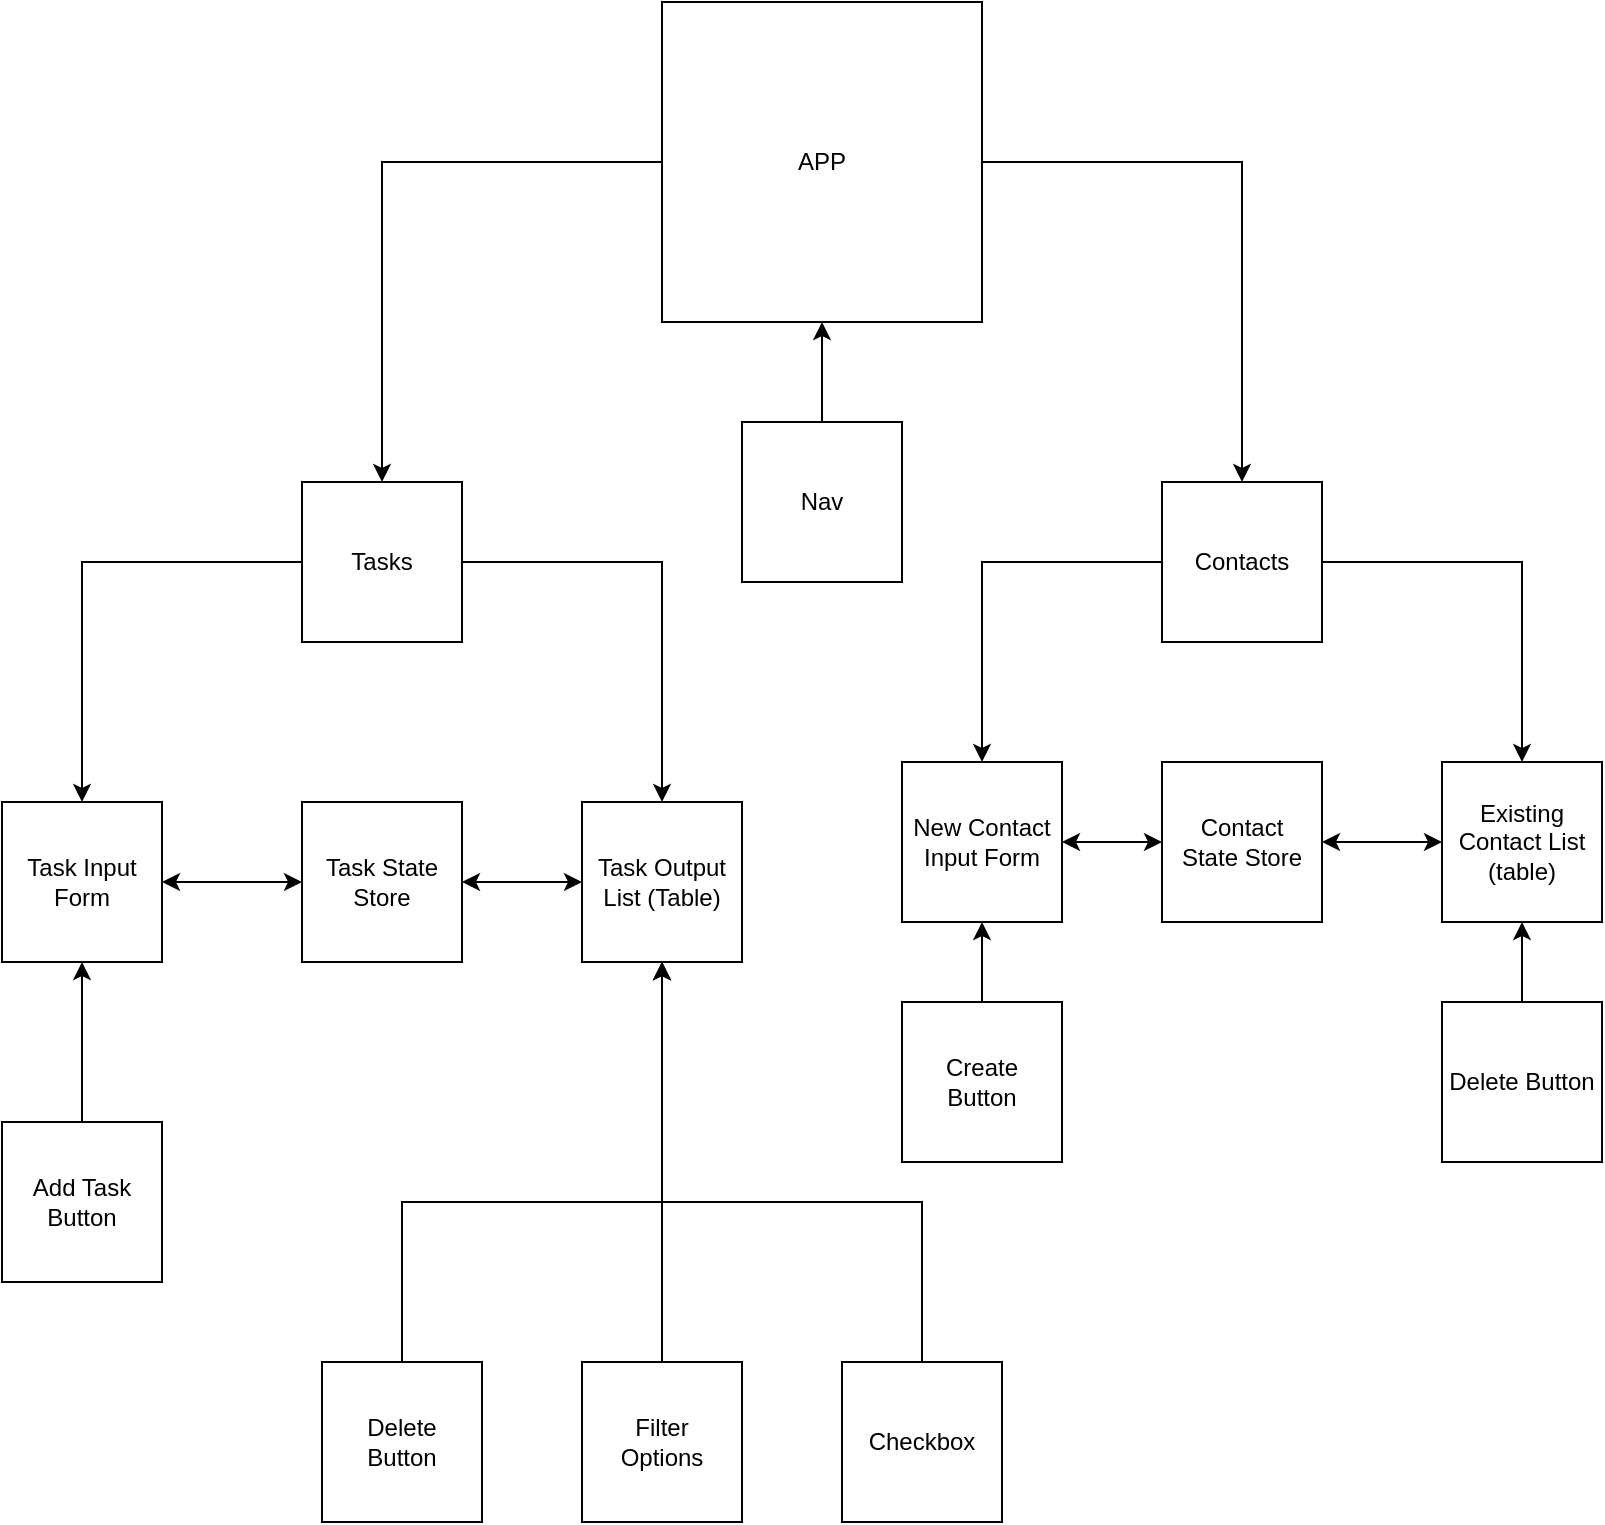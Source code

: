 <mxfile version="13.6.2" type="device"><diagram id="d2eIyLZye_pI8g9cqlCo" name="Page-1"><mxGraphModel dx="1088" dy="880" grid="1" gridSize="10" guides="1" tooltips="1" connect="1" arrows="1" fold="1" page="1" pageScale="1" pageWidth="850" pageHeight="1100" math="0" shadow="0"><root><mxCell id="0"/><mxCell id="1" parent="0"/><mxCell id="rnkXtDbS5vjkfkbmntR7-7" style="edgeStyle=orthogonalEdgeStyle;rounded=0;orthogonalLoop=1;jettySize=auto;html=1;" parent="1" source="rnkXtDbS5vjkfkbmntR7-1" target="rnkXtDbS5vjkfkbmntR7-2" edge="1"><mxGeometry relative="1" as="geometry"/></mxCell><mxCell id="rnkXtDbS5vjkfkbmntR7-9" style="edgeStyle=orthogonalEdgeStyle;rounded=0;orthogonalLoop=1;jettySize=auto;html=1;exitX=1;exitY=0.5;exitDx=0;exitDy=0;" parent="1" source="rnkXtDbS5vjkfkbmntR7-1" target="rnkXtDbS5vjkfkbmntR7-8" edge="1"><mxGeometry relative="1" as="geometry"/></mxCell><mxCell id="rnkXtDbS5vjkfkbmntR7-1" value="APP" style="whiteSpace=wrap;html=1;aspect=fixed;" parent="1" vertex="1"><mxGeometry x="350" y="40" width="160" height="160" as="geometry"/></mxCell><mxCell id="wlXzrPWfdcKvchAwhDsV-18" style="edgeStyle=orthogonalEdgeStyle;rounded=0;orthogonalLoop=1;jettySize=auto;html=1;exitX=0;exitY=0.5;exitDx=0;exitDy=0;" edge="1" parent="1" source="rnkXtDbS5vjkfkbmntR7-2" target="wlXzrPWfdcKvchAwhDsV-4"><mxGeometry relative="1" as="geometry"/></mxCell><mxCell id="wlXzrPWfdcKvchAwhDsV-19" style="edgeStyle=orthogonalEdgeStyle;rounded=0;orthogonalLoop=1;jettySize=auto;html=1;exitX=1;exitY=0.5;exitDx=0;exitDy=0;" edge="1" parent="1" source="rnkXtDbS5vjkfkbmntR7-2" target="rnkXtDbS5vjkfkbmntR7-22"><mxGeometry relative="1" as="geometry"/></mxCell><mxCell id="rnkXtDbS5vjkfkbmntR7-2" value="Tasks" style="whiteSpace=wrap;html=1;aspect=fixed;" parent="1" vertex="1"><mxGeometry x="170" y="280" width="80" height="80" as="geometry"/></mxCell><mxCell id="rnkXtDbS5vjkfkbmntR7-4" value="Task State&lt;br&gt;Store" style="whiteSpace=wrap;html=1;aspect=fixed;" parent="1" vertex="1"><mxGeometry x="170" y="440" width="80" height="80" as="geometry"/></mxCell><mxCell id="rnkXtDbS5vjkfkbmntR7-13" style="edgeStyle=orthogonalEdgeStyle;rounded=0;orthogonalLoop=1;jettySize=auto;html=1;exitX=0;exitY=0.5;exitDx=0;exitDy=0;" parent="1" source="rnkXtDbS5vjkfkbmntR7-8" target="rnkXtDbS5vjkfkbmntR7-12" edge="1"><mxGeometry relative="1" as="geometry"/></mxCell><mxCell id="rnkXtDbS5vjkfkbmntR7-14" style="edgeStyle=orthogonalEdgeStyle;rounded=0;orthogonalLoop=1;jettySize=auto;html=1;exitX=1;exitY=0.5;exitDx=0;exitDy=0;entryX=0.5;entryY=0;entryDx=0;entryDy=0;" parent="1" source="rnkXtDbS5vjkfkbmntR7-8" target="rnkXtDbS5vjkfkbmntR7-10" edge="1"><mxGeometry relative="1" as="geometry"/></mxCell><mxCell id="rnkXtDbS5vjkfkbmntR7-8" value="Contacts" style="whiteSpace=wrap;html=1;aspect=fixed;" parent="1" vertex="1"><mxGeometry x="600" y="280" width="80" height="80" as="geometry"/></mxCell><mxCell id="rnkXtDbS5vjkfkbmntR7-10" value="Existing&lt;br&gt;Contact List&lt;br&gt;(table)" style="whiteSpace=wrap;html=1;aspect=fixed;" parent="1" vertex="1"><mxGeometry x="740" y="420" width="80" height="80" as="geometry"/></mxCell><mxCell id="rnkXtDbS5vjkfkbmntR7-12" value="New Contact Input Form" style="whiteSpace=wrap;html=1;aspect=fixed;" parent="1" vertex="1"><mxGeometry x="470" y="420" width="80" height="80" as="geometry"/></mxCell><mxCell id="rnkXtDbS5vjkfkbmntR7-22" value="Task Output&lt;br&gt;List (Table)" style="whiteSpace=wrap;html=1;aspect=fixed;" parent="1" vertex="1"><mxGeometry x="310" y="440" width="80" height="80" as="geometry"/></mxCell><mxCell id="wlXzrPWfdcKvchAwhDsV-21" style="edgeStyle=orthogonalEdgeStyle;rounded=0;orthogonalLoop=1;jettySize=auto;html=1;exitX=0.5;exitY=0;exitDx=0;exitDy=0;entryX=0.5;entryY=1;entryDx=0;entryDy=0;" edge="1" parent="1" source="wlXzrPWfdcKvchAwhDsV-1" target="rnkXtDbS5vjkfkbmntR7-22"><mxGeometry relative="1" as="geometry"><Array as="points"><mxPoint x="480" y="640"/><mxPoint x="350" y="640"/></Array></mxGeometry></mxCell><mxCell id="wlXzrPWfdcKvchAwhDsV-1" value="Checkbox" style="whiteSpace=wrap;html=1;aspect=fixed;" vertex="1" parent="1"><mxGeometry x="440" y="720" width="80" height="80" as="geometry"/></mxCell><mxCell id="wlXzrPWfdcKvchAwhDsV-12" style="edgeStyle=orthogonalEdgeStyle;rounded=0;orthogonalLoop=1;jettySize=auto;html=1;exitX=0.5;exitY=0;exitDx=0;exitDy=0;entryX=0.5;entryY=1;entryDx=0;entryDy=0;" edge="1" parent="1" source="wlXzrPWfdcKvchAwhDsV-2" target="rnkXtDbS5vjkfkbmntR7-22"><mxGeometry relative="1" as="geometry"><Array as="points"><mxPoint x="220" y="640"/><mxPoint x="350" y="640"/></Array></mxGeometry></mxCell><mxCell id="wlXzrPWfdcKvchAwhDsV-2" value="Delete&lt;br&gt;Button" style="whiteSpace=wrap;html=1;aspect=fixed;" vertex="1" parent="1"><mxGeometry x="180" y="720" width="80" height="80" as="geometry"/></mxCell><mxCell id="wlXzrPWfdcKvchAwhDsV-29" style="edgeStyle=orthogonalEdgeStyle;rounded=0;orthogonalLoop=1;jettySize=auto;html=1;exitX=0.5;exitY=0;exitDx=0;exitDy=0;entryX=0.5;entryY=1;entryDx=0;entryDy=0;" edge="1" parent="1" source="wlXzrPWfdcKvchAwhDsV-3" target="rnkXtDbS5vjkfkbmntR7-22"><mxGeometry relative="1" as="geometry"/></mxCell><mxCell id="wlXzrPWfdcKvchAwhDsV-3" value="Filter&lt;br&gt;Options" style="whiteSpace=wrap;html=1;aspect=fixed;" vertex="1" parent="1"><mxGeometry x="310" y="720" width="80" height="80" as="geometry"/></mxCell><mxCell id="wlXzrPWfdcKvchAwhDsV-4" value="Task Input&lt;br&gt;Form" style="whiteSpace=wrap;html=1;aspect=fixed;" vertex="1" parent="1"><mxGeometry x="20" y="440" width="80" height="80" as="geometry"/></mxCell><mxCell id="wlXzrPWfdcKvchAwhDsV-24" style="edgeStyle=orthogonalEdgeStyle;rounded=0;orthogonalLoop=1;jettySize=auto;html=1;exitX=0.5;exitY=0;exitDx=0;exitDy=0;entryX=0.5;entryY=1;entryDx=0;entryDy=0;" edge="1" parent="1" source="wlXzrPWfdcKvchAwhDsV-14" target="rnkXtDbS5vjkfkbmntR7-12"><mxGeometry relative="1" as="geometry"/></mxCell><mxCell id="wlXzrPWfdcKvchAwhDsV-14" value="Create&lt;br&gt;Button" style="whiteSpace=wrap;html=1;aspect=fixed;" vertex="1" parent="1"><mxGeometry x="470" y="540" width="80" height="80" as="geometry"/></mxCell><mxCell id="wlXzrPWfdcKvchAwhDsV-25" style="edgeStyle=orthogonalEdgeStyle;rounded=0;orthogonalLoop=1;jettySize=auto;html=1;exitX=0.5;exitY=0;exitDx=0;exitDy=0;entryX=0.5;entryY=1;entryDx=0;entryDy=0;" edge="1" parent="1" source="wlXzrPWfdcKvchAwhDsV-15" target="rnkXtDbS5vjkfkbmntR7-10"><mxGeometry relative="1" as="geometry"/></mxCell><mxCell id="wlXzrPWfdcKvchAwhDsV-15" value="Delete Button" style="whiteSpace=wrap;html=1;aspect=fixed;" vertex="1" parent="1"><mxGeometry x="740" y="540" width="80" height="80" as="geometry"/></mxCell><mxCell id="wlXzrPWfdcKvchAwhDsV-30" style="edgeStyle=orthogonalEdgeStyle;rounded=0;orthogonalLoop=1;jettySize=auto;html=1;exitX=0.5;exitY=0;exitDx=0;exitDy=0;entryX=0.5;entryY=1;entryDx=0;entryDy=0;" edge="1" parent="1" source="wlXzrPWfdcKvchAwhDsV-22" target="wlXzrPWfdcKvchAwhDsV-4"><mxGeometry relative="1" as="geometry"/></mxCell><mxCell id="wlXzrPWfdcKvchAwhDsV-22" value="Add Task&lt;br&gt;Button" style="whiteSpace=wrap;html=1;aspect=fixed;" vertex="1" parent="1"><mxGeometry x="20" y="600" width="80" height="80" as="geometry"/></mxCell><mxCell id="wlXzrPWfdcKvchAwhDsV-26" value="Contact&lt;br&gt;State Store" style="whiteSpace=wrap;html=1;aspect=fixed;" vertex="1" parent="1"><mxGeometry x="600" y="420" width="80" height="80" as="geometry"/></mxCell><mxCell id="wlXzrPWfdcKvchAwhDsV-27" value="" style="endArrow=classic;startArrow=classic;html=1;entryX=0;entryY=0.5;entryDx=0;entryDy=0;exitX=1;exitY=0.5;exitDx=0;exitDy=0;" edge="1" parent="1" source="rnkXtDbS5vjkfkbmntR7-12" target="wlXzrPWfdcKvchAwhDsV-26"><mxGeometry width="50" height="50" relative="1" as="geometry"><mxPoint x="360" y="570" as="sourcePoint"/><mxPoint x="410" y="520" as="targetPoint"/></mxGeometry></mxCell><mxCell id="wlXzrPWfdcKvchAwhDsV-28" value="" style="endArrow=classic;startArrow=classic;html=1;entryX=0;entryY=0.5;entryDx=0;entryDy=0;exitX=1;exitY=0.5;exitDx=0;exitDy=0;" edge="1" parent="1" source="wlXzrPWfdcKvchAwhDsV-26" target="rnkXtDbS5vjkfkbmntR7-10"><mxGeometry width="50" height="50" relative="1" as="geometry"><mxPoint x="360" y="570" as="sourcePoint"/><mxPoint x="410" y="520" as="targetPoint"/></mxGeometry></mxCell><mxCell id="wlXzrPWfdcKvchAwhDsV-31" value="" style="endArrow=classic;startArrow=classic;html=1;exitX=1;exitY=0.5;exitDx=0;exitDy=0;entryX=0;entryY=0.5;entryDx=0;entryDy=0;" edge="1" parent="1" source="wlXzrPWfdcKvchAwhDsV-4" target="rnkXtDbS5vjkfkbmntR7-4"><mxGeometry width="50" height="50" relative="1" as="geometry"><mxPoint x="370" y="470" as="sourcePoint"/><mxPoint x="420" y="420" as="targetPoint"/></mxGeometry></mxCell><mxCell id="wlXzrPWfdcKvchAwhDsV-32" value="" style="endArrow=classic;startArrow=classic;html=1;exitX=1;exitY=0.5;exitDx=0;exitDy=0;entryX=0;entryY=0.5;entryDx=0;entryDy=0;" edge="1" parent="1" source="rnkXtDbS5vjkfkbmntR7-4" target="rnkXtDbS5vjkfkbmntR7-22"><mxGeometry width="50" height="50" relative="1" as="geometry"><mxPoint x="370" y="470" as="sourcePoint"/><mxPoint x="420" y="420" as="targetPoint"/></mxGeometry></mxCell><mxCell id="wlXzrPWfdcKvchAwhDsV-34" style="edgeStyle=orthogonalEdgeStyle;rounded=0;orthogonalLoop=1;jettySize=auto;html=1;exitX=0.5;exitY=0;exitDx=0;exitDy=0;" edge="1" parent="1" source="wlXzrPWfdcKvchAwhDsV-33" target="rnkXtDbS5vjkfkbmntR7-1"><mxGeometry relative="1" as="geometry"/></mxCell><mxCell id="wlXzrPWfdcKvchAwhDsV-33" value="Nav" style="whiteSpace=wrap;html=1;aspect=fixed;" vertex="1" parent="1"><mxGeometry x="390" y="250" width="80" height="80" as="geometry"/></mxCell></root></mxGraphModel></diagram></mxfile>